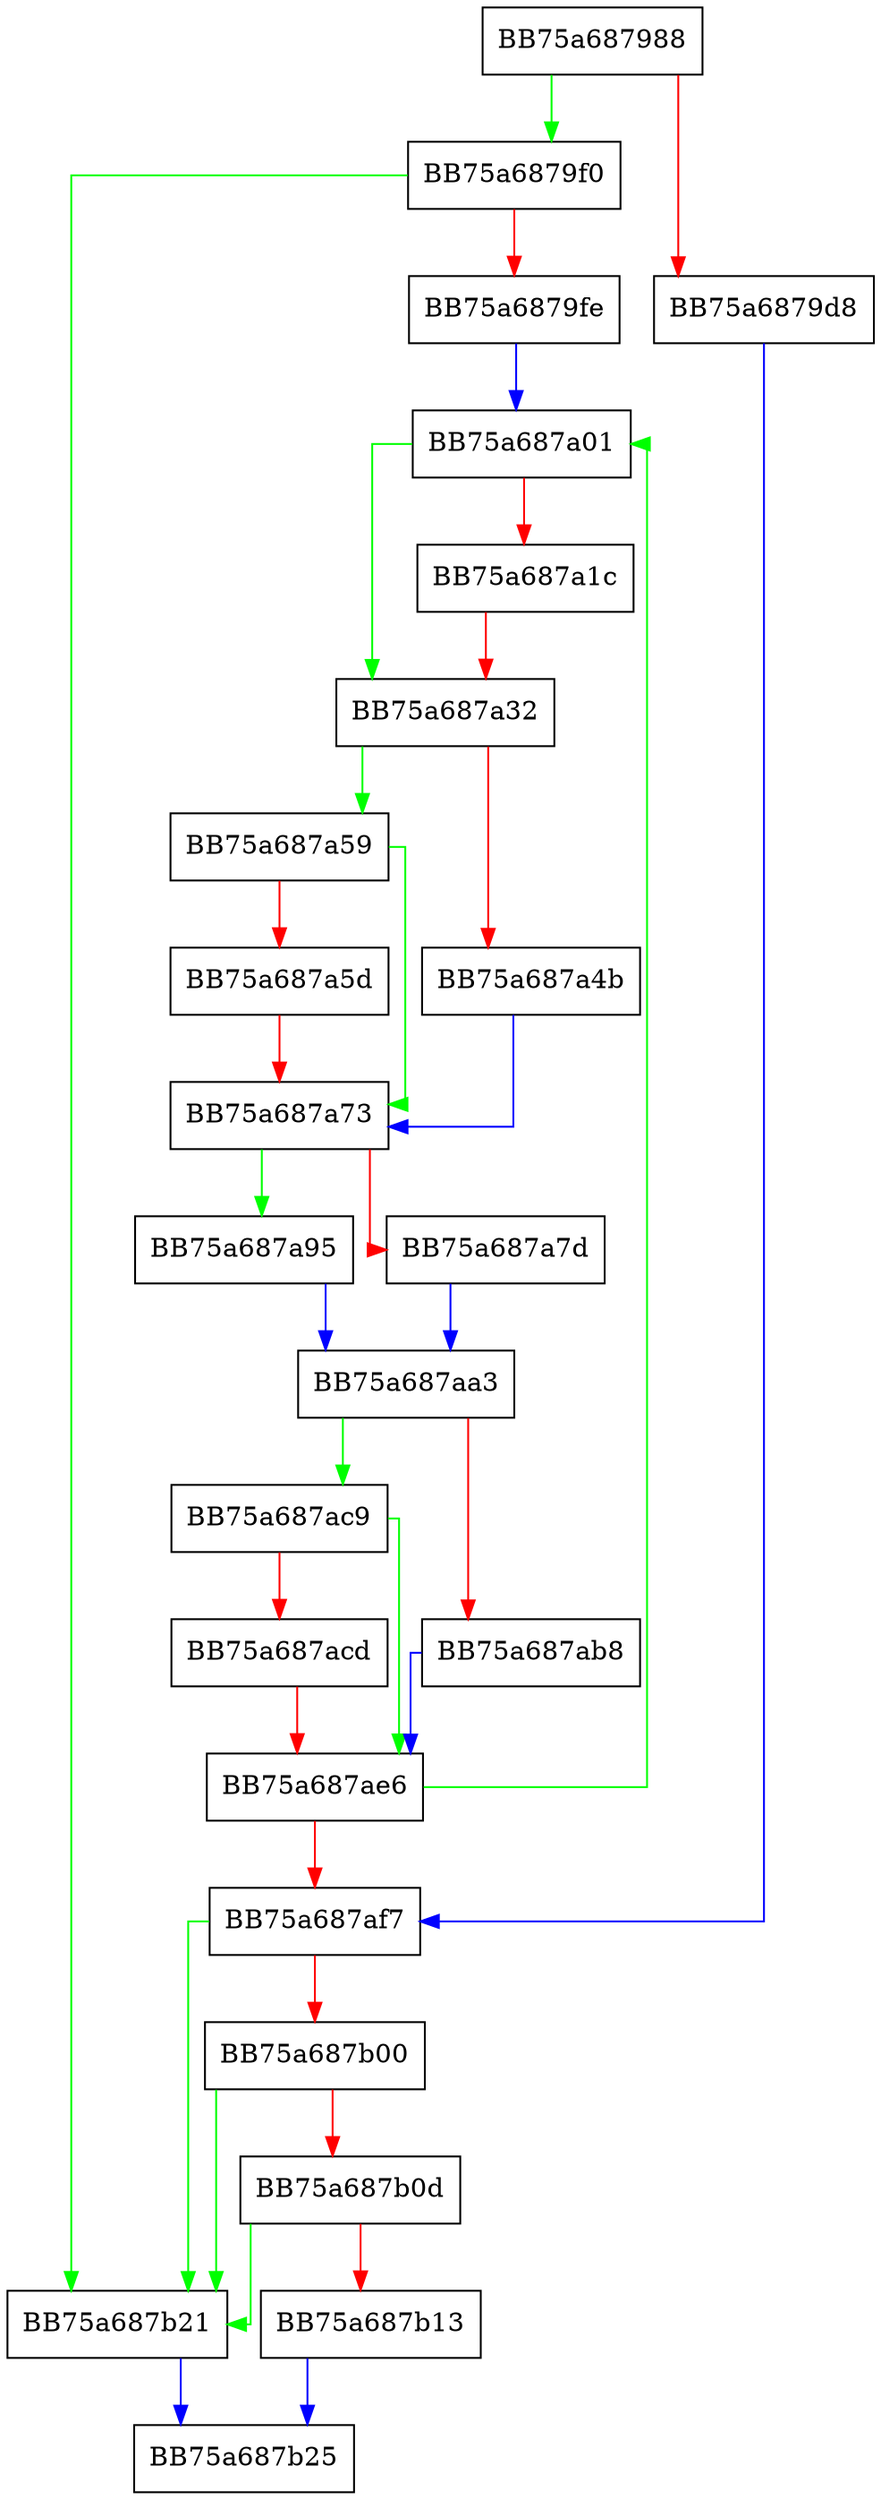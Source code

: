 digraph sqlite3UniqueConstraint {
  node [shape="box"];
  graph [splines=ortho];
  BB75a687988 -> BB75a6879f0 [color="green"];
  BB75a687988 -> BB75a6879d8 [color="red"];
  BB75a6879d8 -> BB75a687af7 [color="blue"];
  BB75a6879f0 -> BB75a687b21 [color="green"];
  BB75a6879f0 -> BB75a6879fe [color="red"];
  BB75a6879fe -> BB75a687a01 [color="blue"];
  BB75a687a01 -> BB75a687a32 [color="green"];
  BB75a687a01 -> BB75a687a1c [color="red"];
  BB75a687a1c -> BB75a687a32 [color="red"];
  BB75a687a32 -> BB75a687a59 [color="green"];
  BB75a687a32 -> BB75a687a4b [color="red"];
  BB75a687a4b -> BB75a687a73 [color="blue"];
  BB75a687a59 -> BB75a687a73 [color="green"];
  BB75a687a59 -> BB75a687a5d [color="red"];
  BB75a687a5d -> BB75a687a73 [color="red"];
  BB75a687a73 -> BB75a687a95 [color="green"];
  BB75a687a73 -> BB75a687a7d [color="red"];
  BB75a687a7d -> BB75a687aa3 [color="blue"];
  BB75a687a95 -> BB75a687aa3 [color="blue"];
  BB75a687aa3 -> BB75a687ac9 [color="green"];
  BB75a687aa3 -> BB75a687ab8 [color="red"];
  BB75a687ab8 -> BB75a687ae6 [color="blue"];
  BB75a687ac9 -> BB75a687ae6 [color="green"];
  BB75a687ac9 -> BB75a687acd [color="red"];
  BB75a687acd -> BB75a687ae6 [color="red"];
  BB75a687ae6 -> BB75a687a01 [color="green"];
  BB75a687ae6 -> BB75a687af7 [color="red"];
  BB75a687af7 -> BB75a687b21 [color="green"];
  BB75a687af7 -> BB75a687b00 [color="red"];
  BB75a687b00 -> BB75a687b21 [color="green"];
  BB75a687b00 -> BB75a687b0d [color="red"];
  BB75a687b0d -> BB75a687b21 [color="green"];
  BB75a687b0d -> BB75a687b13 [color="red"];
  BB75a687b13 -> BB75a687b25 [color="blue"];
  BB75a687b21 -> BB75a687b25 [color="blue"];
}